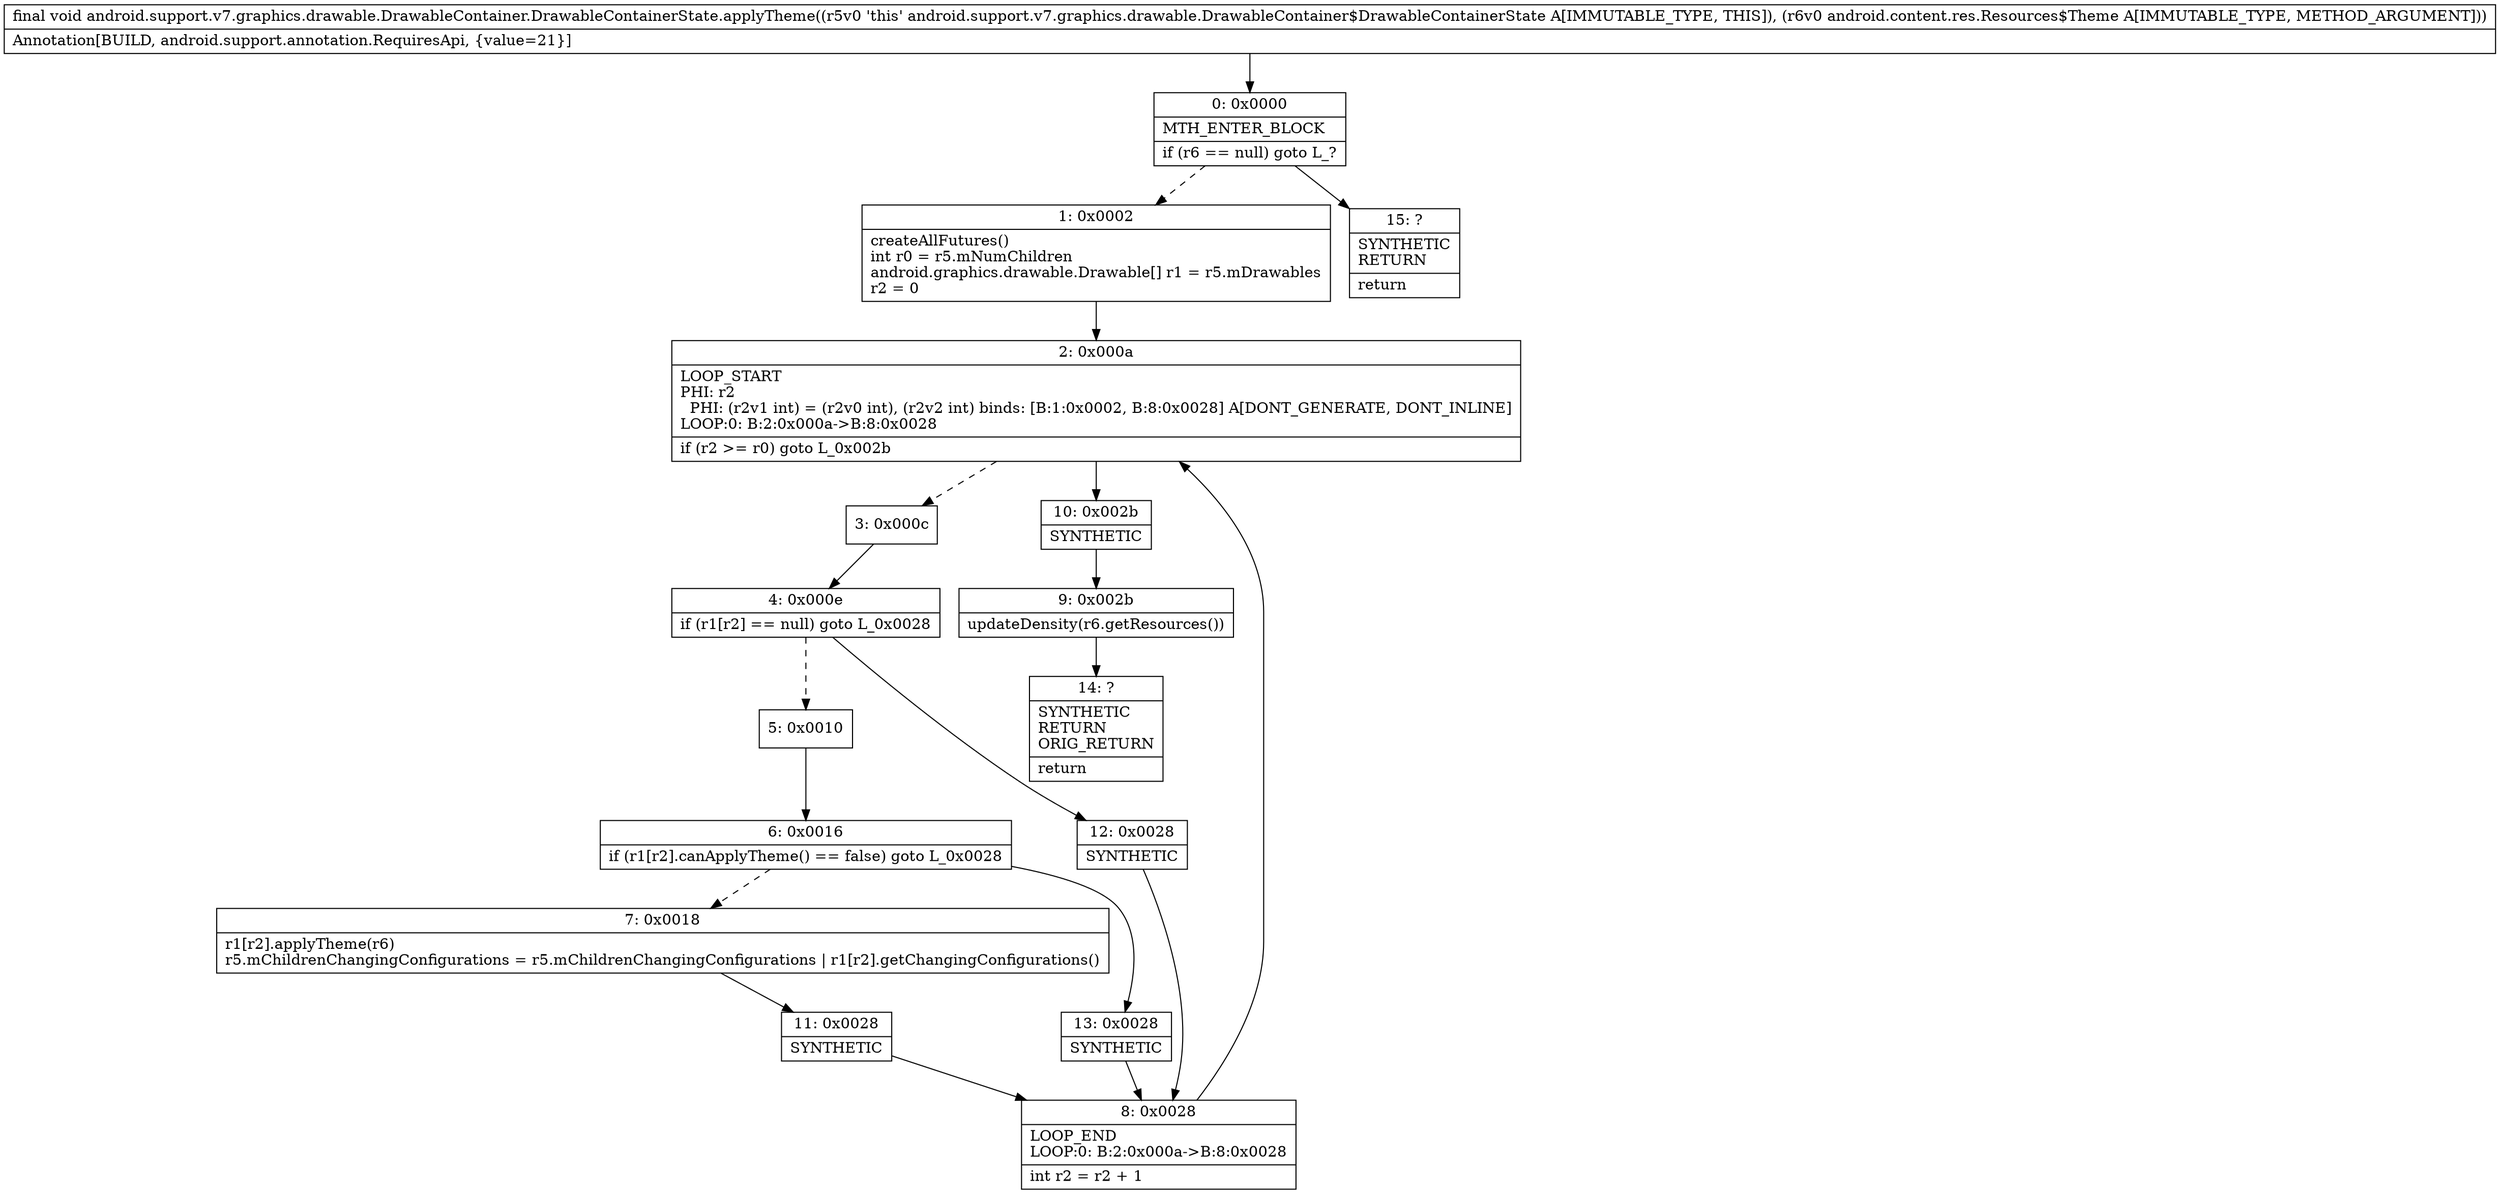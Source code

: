 digraph "CFG forandroid.support.v7.graphics.drawable.DrawableContainer.DrawableContainerState.applyTheme(Landroid\/content\/res\/Resources$Theme;)V" {
Node_0 [shape=record,label="{0\:\ 0x0000|MTH_ENTER_BLOCK\l|if (r6 == null) goto L_?\l}"];
Node_1 [shape=record,label="{1\:\ 0x0002|createAllFutures()\lint r0 = r5.mNumChildren\landroid.graphics.drawable.Drawable[] r1 = r5.mDrawables\lr2 = 0\l}"];
Node_2 [shape=record,label="{2\:\ 0x000a|LOOP_START\lPHI: r2 \l  PHI: (r2v1 int) = (r2v0 int), (r2v2 int) binds: [B:1:0x0002, B:8:0x0028] A[DONT_GENERATE, DONT_INLINE]\lLOOP:0: B:2:0x000a\-\>B:8:0x0028\l|if (r2 \>= r0) goto L_0x002b\l}"];
Node_3 [shape=record,label="{3\:\ 0x000c}"];
Node_4 [shape=record,label="{4\:\ 0x000e|if (r1[r2] == null) goto L_0x0028\l}"];
Node_5 [shape=record,label="{5\:\ 0x0010}"];
Node_6 [shape=record,label="{6\:\ 0x0016|if (r1[r2].canApplyTheme() == false) goto L_0x0028\l}"];
Node_7 [shape=record,label="{7\:\ 0x0018|r1[r2].applyTheme(r6)\lr5.mChildrenChangingConfigurations = r5.mChildrenChangingConfigurations \| r1[r2].getChangingConfigurations()\l}"];
Node_8 [shape=record,label="{8\:\ 0x0028|LOOP_END\lLOOP:0: B:2:0x000a\-\>B:8:0x0028\l|int r2 = r2 + 1\l}"];
Node_9 [shape=record,label="{9\:\ 0x002b|updateDensity(r6.getResources())\l}"];
Node_10 [shape=record,label="{10\:\ 0x002b|SYNTHETIC\l}"];
Node_11 [shape=record,label="{11\:\ 0x0028|SYNTHETIC\l}"];
Node_12 [shape=record,label="{12\:\ 0x0028|SYNTHETIC\l}"];
Node_13 [shape=record,label="{13\:\ 0x0028|SYNTHETIC\l}"];
Node_14 [shape=record,label="{14\:\ ?|SYNTHETIC\lRETURN\lORIG_RETURN\l|return\l}"];
Node_15 [shape=record,label="{15\:\ ?|SYNTHETIC\lRETURN\l|return\l}"];
MethodNode[shape=record,label="{final void android.support.v7.graphics.drawable.DrawableContainer.DrawableContainerState.applyTheme((r5v0 'this' android.support.v7.graphics.drawable.DrawableContainer$DrawableContainerState A[IMMUTABLE_TYPE, THIS]), (r6v0 android.content.res.Resources$Theme A[IMMUTABLE_TYPE, METHOD_ARGUMENT]))  | Annotation[BUILD, android.support.annotation.RequiresApi, \{value=21\}]\l}"];
MethodNode -> Node_0;
Node_0 -> Node_1[style=dashed];
Node_0 -> Node_15;
Node_1 -> Node_2;
Node_2 -> Node_3[style=dashed];
Node_2 -> Node_10;
Node_3 -> Node_4;
Node_4 -> Node_5[style=dashed];
Node_4 -> Node_12;
Node_5 -> Node_6;
Node_6 -> Node_7[style=dashed];
Node_6 -> Node_13;
Node_7 -> Node_11;
Node_8 -> Node_2;
Node_9 -> Node_14;
Node_10 -> Node_9;
Node_11 -> Node_8;
Node_12 -> Node_8;
Node_13 -> Node_8;
}

